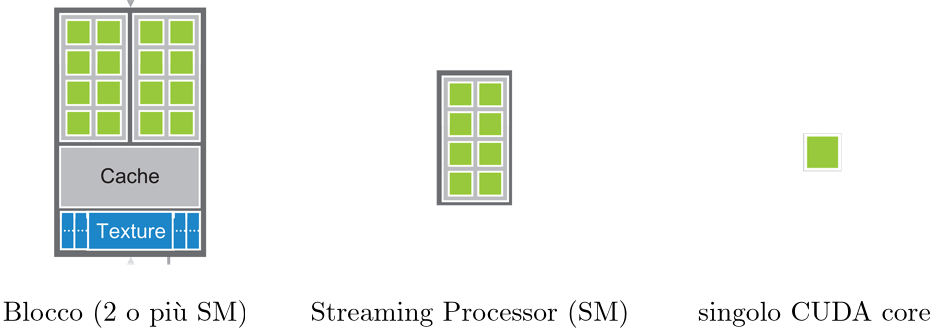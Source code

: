 <?xml version="1.0"?>
<!DOCTYPE ipe SYSTEM "ipe.dtd">
<ipe version="70218" creator="Ipe 7.2.28">
<info created="D:20241204180453" modified="D:20241204180453"/>
<bitmap id="1" width="412" height="665" BitsPerComponent="8" ColorSpace="DeviceRGB" Filter="FlateDecode" length="17692" encoding="base64">
eNrt3Qd8FHX+//H5/86GtBRISCjWOz0b59m7np7d81AEBZEivVeRJl2UIlVApfcuLaRns9ns
pofQpUmXIkWk1/t/ZocMs5vdTUIS2N28vo/3g0d028x3Z577/c58vzP/+x+FUpzl4sWLixYv
nzV7/rz5iwueH3+alrNmHbVHoVC8sGzevPXHSdMKDtqcuQvnzF1w9uxZqo5CoXhhuXDh4oJF
SwveVPvhx6lr166n3igUiteWTZs2F7CpNnvOwrnzFp07d45Ko1AoXlvOn78wf8GS2XMWFORI
2vr1G6kxCoXi5WXDxl/Eq/waaQvmzlt87tx5qotCoXh9U+28ppbnRprQR11RKBSfKNKp9NBU
E+6kfyq9VCqKQqH4RDl37tycuYvmzF3orpG2adNmaolCofhQWbN2vcum2qzZ8xcsXHrhAo00
CoXiS+Xs2bPSx8zbVPtx0rTNm7dSPxQKxedKTs5ap6aaNNIWLV5+8eJFKodCofhcOXPmzKzZ
8+bMXaSb9tOk6Vu2bqNmKBSKj5bs7DX6tAJppC1esoJGGoVC8d1y+vTpmbPmzZ23SDuStm3b
r9QJhULx6ZKZtVq6nCLb0mUrL126RIVQKBSfLqdOnZo+Y66w9uuvO6kNCoXiByU9I2vpsgga
aRQKxT/KiRMnd+3aQz1QvKq0bdeRkGtL/U8b1fqgDvVAriGYRgjBNEwjhGAaIYRgGiGEYBoh
BNMwjRCCaZhGCME0QgjBNEIIwTRCCKZhGiEE0wprWsNGTT+qU4+U8jRt1tLzdvJRXWqptKde
/Ybeb5qANmDgwIzMLFLK07FTNw+sCWipqenUUinPtGkzCsjaDTTtk/oNV66M4AImlIk/TKr/
aSN320nLVm0vX75MLZXysnXbtg8+rItpFEyjYBqmUTCNgmmYRsE0CqblNe08pRSUIppGBZbC
jcRHTTv+55+romKjY+KJH2dVZOzZs2ev2TT5mzr0+0RGxTndkMJ3TYuMio2LTyR+HNlii2ha
TKyJavTvrIqMwTSCaQTTMI1gGsE0TCOYRjAN0wimEUwjmIZpmIZpBNMIpvmEafaBK7G+neg4
z9+mz6+gPTfQtNg4kx9UoKyFh3WMio73g3WMiU0o5abJvpBksWVl5/h0UlMzPLAmq5+Rme3r
6yiRbfKGmCYURMck+EEFilruWJOHLMk2P1jH+IQkd6yVEtNkNXfu2u3r09aOH8/H7XPnzvvB
7LwEU5K7XbJETYuKjktLz/KDCrTaUqWi3O0Iu/fs9YN13LBxk7vfPkzDNEzDNEzDNEzDNEzD
NEzDNEzDNEwrOdNOnD3g5Tlz/o+imOb9K6jFm03zxQosrGm+uI6Ylte0iF+6jrKFj7Hd7cW5
a1LGq9ds2pkLx0daFe9eQTUjkpVDJ3/xTtM2/x71ndfXoVTgzqPJ12zaik0dR9uqevk6jrRW
TNk1HtPyNW207b6Jac97bSakPltE08am3O/NK6hFdihvNm2kNdjLK3CkNaDIpnn7djLKWhXT
MA3TMA3TMA3TMA3TMA3TMA3TMA3TMA3TMA3TMA3TMA3TMA3TMA3TMA3TMA3TMA3TMA3TMA3T
MA3TMA3TMA3TMA3TMA3TMA3TMA3TMA3TMA3TMA3TMA3TMA3TMA3TMA3TMA3TMA3TMA3TMA3T
MA3TMA3TMA3TMA3TMA3TMA3TMA3TMA3TMA3TMA3TMA3TMA3TMA3TMA3TMA3TMA3TMA3TMA3T
MA3TMA3TMA3TMA3TMA3TMA3TMA3TMA3TMA3TMA3TMA3TMA3TMA3TMA3TMA3TMA3TMA3TMA3T
MA3TMA3TMA3TMA3TMA3TMA3TMA3TMA3TMA3TMA3TMA3TMA3TMA3TMA3TMA3TMA3TMA3TMA3T
MA3TMA3TMA3TMA3TMA3TMA3TMA3TMA3TMA3TMA3TMA3TMA3TMA3TMA3TMA3TMA3TMA3TMA3T
MA3TMA3TMA3TMA3TMA3TMA3TMA3TMA3TMA3TMA3TMA3TMA3TMA3TMA3TMA3TMA3TMK3opo20
3vl96pNem3EpjxfZtPu8eQW1jLJW8WbTvksu6+UV+F3yLUU0baT1bq9fx0qYlq9pCdsHTct6
18sza/WH12yaFO9fQS0nzh7wTtN2H0v1iQo8cGL9NZsWu7WfT6xjzm9zMM2zab5YCmuajxbv
Mc1HS6FM89GCaZiGaZiGaZiGaZiGaZiGaZiGaZiGaSVtWkRkzJbN244eO+bTOXDgkLvv0f5V
xh49eszX11ESHRN3o0yzJKf6QQWaTJbo2AR3O8LWrdv9YB1X56wt5aZp36Y8wafjATSdNV9f
R4k70EraNI01P6hAd6D5zY7geV8oPaYRP0hJm0b8IJhGMI1gGqYRTCOYhmkE0wimYRrBNIJp
BNMwDdMwjWAawTRMI5hGMO36m7YqKla2Z5+OuwkvemJiE3x9He1JuFGmRUTG+EEF+v2OIGHM
rXyPf/xx/LKPlwsXLnpgTSiw77U+X0yJFneslahpAtq6dRv9oALTM7Ld7QuyIxw//qcfrOOe
PXtL+dyoSPWrPO7r83YvXrzooQ0je6tx//XdkmhOviGmyb6wfsMmP6jAzKzV7vaFyKi4P0+c
8IN13LvvN0zDNEzDNEzDNEzDNEzDNF8x7fLlS16fy0UxzRdWUI03m+aLFVhY03xxHTEtr2np
eyaNS6n5fepjXpx/Ts16+5pNk7/t9416zMszNuX+8xfPeKdpx8/sG5fygNdX4N9PnTtyzaal
7Br/vbfvCI+NS3lo51EbpuVr2ihruDff03B86lNFNE02Bu+/v+e4lAe92bQxtju9vALHpNxT
RNNGWat6/T1My2MapmEapmEapmEapmEapmEapmEapmEapmEapmEapmEapmEapmEapmEapmEa
pmEapmEapmEapmEapmEapmEapmEapmEapmEapmEapmEapmEapmEapmEapmEapmEapmEapmEa
pmEapmEapmEapmEapmEapmEapmEapmEapmEapmEapmEapmEapmEapmEapmEapmEapmEapmEa
pmEapmEapmEapmEapmEapmEapmEapmEapmEapmEapmEapmEapmEapmEapmEapmEapmEapmEa
pmGan5n2aYPG48dPNL5k1+497tZRW82du3Ybnx/xS9fRtvu8+XuckPrspIxXHXax457clv39
3Lnz+pPPXDg+NuV+7zdttK3qoZO/GFczwZQUG2dy8z3GHjx0yPjkQYO/afJ5c3fbyWcNPz99
+iqY4qHUkrsKjIqOS0vPMr755t+jRlqDvX5/D9h5NNm42FZbqrvVlB1h9569xiev2NRxtM3b
txNRV+w1LvaGjZs8mLZ23QbjkyOjoj+p9xmmYRqmYRqmYRqmYRqmYRqmYRqmYRqmYRqmYRqm
YRqmYRqmYRqmYRqmYRqmYRqmYRqmYRqmYRqmYRqmYRqmYRqmYRqmYRqmYRqmYRqmYRqmYRqm
YRqmYRqmYRqmYRqmYRqmYRqmYRqmYRqmYRqmYRqmYRqmYRqmYRqmYRqmYRqmYRqmYRqmYRqm
YRqmYRqmYRqmYRqmYRqmYRqmYRqmYRqmYRqmYRqm5TVtRLIyyhrixalURNNGWct69wqqGWpR
vNm0b5O8fCMJkSUsomnfefuOEDLcomBavqZJ+e3PNV4ep529UKb5xApqcfpevMc0X6lDp2Uu
lGk+uo6Y5tI0nyuFNc1Hi1eZ5oulsKb5YsE0TMM0TMM0TMM0TMM0TMM0TMM0TMO0kjZN9pGY
2ARzktWnIysia+FuHeUhU6LF19dR4oGdEjVNNhJhzS8qMDY2zp93BElUdLz7H75SYZr+bfp6
PKygxpp/r2OJmuY3G4k70PxrHU0eOmWlxDTiBylp04hfbCSYRjCNYBqmEUwjmIZpBNMIpmEa
wTSCaQTTMA3TMI1gGsE03zBNHvWD5Ptt+kE8Dj0qWdPkUT+owPzG+PnDRuJhQk3pmRu1bv3G
ffv2+3R27NjleR337v3N19dRIpvrDZkbJQ+Zk6x+UIFxCWZ3rMlGsn7DJj9Yx/SMLHesMd+T
+Z7M92S+J/M9MQ3TMA3TMA3TMA3TMA3TMA3TMA3TMC1f07L2Tf95Qysvz4pNHYtimvevoBav
Ne342X0+UYFnL/x5zaZl7JnsE+u446gF0/K9b9QwizLG9qDXZrT1/iLeN2qM7V5vXkEtI60V
vfm+UcO9eyORDE8u6n2jhnn9Og7jvlHc35P7e3J/T+7viWmYhmmYhmmYhmmYhmmYhmmYhmmY
hmmYhmmYhmmYhmmYhmmYhmmYhmmYhmmYhmmYhmmYhmmYhmmYhmmYhmmYhmmYhmmYhmmYhmmY
hmmYhmmYhmmYhmmYhmmYhmmYhmmYhmmYhmmYhmmYhmmYhmmYhmmYhmmYhmmYhmmYhmmYhmmY
hmmYhmmYhmmYhmmYhmmYhmmYhmmYhmmYhmmYhmmYhmmYhmmYhmmYhmmYhmmYhmmYhmmYhmmY
hmmYhmmYhmmYhmmYhmmYhmmYhmmYhmmYhmmYhmmYhmmYhmmYhmmYhmmYhmmYhmmYhmmYhmmY
hmmYhmmYhmmYhmmYhmmYhmmYhmmYhmmYhmmYhmmYhmmYhmmYhmmYhmmYhmmYhmmYhmmYhmmY
hmmYhmmYhmmYhmmYhmmYhmmYhmmYhmmYhmmYhmmYhmmYhmmYhmmYhmmYhmmYhmmYhmmYhmmY
hmmYhmmYhmmYhmmYhmmYhmmYhmmYhmmYhmmYhmmY5mjaUIsyylrDazPSWq2Ipo223eHNK6hl
RLLizaZ9m6R4eQUOTVKKaNowi7ev4xCzgmn5mrb7j7TknaO8PKm7J16zaVK8fwW1OH373mOa
r9Sh0zIXyjTx0CfW8eS53zHNs2m+WAprmo8WrzLNF0uhTPPRgmmYhmmYhmmYhmmYhmmYhmmY
hmmYhmklbZpQkJ6RtemXzT6dtWvXR3h0W75oX19HSWRU3A0xLSY2IS7e7AcVGB2T4K4CZUfI
yMj2g3W0JNuiouNLs2natylP8OlEeFxB7dv0g7jbH0vaNI01/65A/9gRJO5AK1WmET9ISZtG
/GIjwTSCaQTTMI1gGsE0TCOYRjAN0wimEUwjmIZpmIZpBNMIpvmGaVHRcb4+JsfDJAJ9l/eD
oUc30LSYWJPfj0+Lio73g3X08D2WEtMENGty6uqctT6djIxsD6zJ/p6VnePr6yiJWBVzQ0wT
0KRy/aACZWt3x5qAZrWl+sE6mhKTPcz/Yr4n8z2Z78l8T+Z7YhqmYRqmYRqmYRqmYRqmYRqm
YRqmYZpn046e3pnz21wvz/oDPxfFNO9fQS3ebJovVmChTDt8aqsvriOmubxv1DCLMtIa4sUJ
LvJ9o8K9ewXVDPfu+0YNMXv5RhLyTXHcN8rL15H7RnF/z/9xf0/u78n9PTEN0zAN0zAN0zAN
0zAN0zAN0zAN0zAN0zAN0zAN0zAN0zAN0zAN0zAN0zAN0zAN0zAN0zAN0zAN0zAN0zAN0zAN
0zAN0zAN0zAN0zAN0zAN0zAN0zAN0zAN0zAN0zAN0zAN0zAN0zAN0zAN0zAN0zAN0zAN0zAN
0zAN0zAN0zAN0zAN0zAN0zAN0zAN0zAN0zAN0zAN0zAN0zAN0zAN0zAN0zAN0zAN0zAN0zAN
0zAN0zAN0zAN0zAN0zAN0zAN0zAN0zAN0zAN0zAN0zAN0zAN0zAN0zAN0zAN0zAN0zAN0zAN
0zAN0zAN0zAN0zAN0zAN0zAN0zAN0zAN0zAN0zAN0zAN0zAN0zAN0zAN0zAN0zAN0zAN0zAN
0zAN0zAN0zAN0zAN0zAN0zAN0zAN0zAN0zAN0zAN0zAN0zAN0zAN0zAN0zAN0zAN0zAN0zAN
0zAN0zAN0zAN0zAN0zAN0zAN0zAN0zAN0zAN0zAN0zAN0zAN0zAN0xxNG2pRRllreG1GWqsW
0bTRtju8eQW1jEhWvNm0b5MUL69A2YyLaNowi7ev4xCzgmn5mrbrWIplx3deHqfvsVCmSfH+
FdTi9O17j2m+UodOy1wo03YcTfKJdTxx9gCmeTbNF0thTfPR4lWm+WIplGk+WjAN0zAN0zAN
0zAN0zAN0zAN0zAN0zCtpE2LiIzZ/MuWI0eO+nT279/v2e3Dhw/7+jpKomPibpBp8ZZkmx9U
oPwoxMQmuNsRtmzZ5gfrmJWdIxtDaTZN+zalEnw8nlZQ+zZ9fx1j3YFW0qZprPlBBboDzY92
hFh3oJUq04gfpKRNI36xkWAawTSCaZhGMI1gGqYRTCOYhmkE0wimEUzDNEzDNIJpBNO8x7TY
qOh44seRzbWIpkWsiqEa/TuRUbH+YZqUM5RSUJy+9EKZxkZSOjcS3zWNUgpLYU2jlMKCaRRM
o2AaplEwjYJpmEbBNAqmSVq0bNOqdfux48aTUp7Pm7Zs1bqde9OajPhuFLVUytP9y95Nm7X0
ctM01hp81oSU8ngATWeNWirlKSBoN9w0Qggp3mAaIQTTMI0QgmmEEIJphBCCaYQQTLv+pjVu
0qxe/YaEEOI5LVq28X7TBLSBg4ZMmTqdEEI8p2WrdgVk7QaaVvfjT81JFiZ9UCiUfMu3Q0dI
KwjTKBQKpmEahULBNEyjUCiY5mTasWN/bP91ByGE+IdpWdk5K1ZGroqMIYSU5ixbvuq3/Qf8
w7TIqFhuBEYI98LDNEIIpmEaIQTTMI0QgmmYRgjBNEIIpmEaIQTTMI0QgmmYRgjBNEwjhGAa
IQTTMI0QgmmYRgjBNEwjhGAaphFCMI0QgmmYRgjBNEwjhGAaphFCMA3TCCGYRgjBNEwjhGAa
phFCMA3TCCGYRgjBNEwjhGAaphFCMA3TCCGYhmmEEEwjhGAaphFCMA3TCCGYhmmEEEzDNEII
phFCMA3TCCGYhmmEEEzDNEIIpmEaIQTTCCGYhmmEEEzDNEIIpmEaIQTT+EIJwTRMI4RgGqYR
QjAN0wghmIZphBBMI0VPvCnJaktLTctMSc2wpWakqMmU/0xMslI5BNMwzVeSaE4WuyzJKfHx
ibNmzf16yDfdunTr1LFz185de/XsPWzYiJUrI5OSU6wp6cm2NH9a8WRrqjnJqkX+ZkvANEzz
9ZgtNltKesSq6N49e7/w7PMVFaWColQqVz6kYmBoQGCIpGJA8O1lb1OUxx99tEnjxnPnLpDn
W/xi9xfEXn7hpQfvu//hvz8g/8rfsIZpmObTSc/IlgZY3dp1yilKSIWAaqFV7q5xxz133Oky
1auEVwkMVhTlnTfeWrx4aWZWjq+vvrRLn3/mmSrBlWqEhcu/8rf8H7YKTMM0nzxulmBOS8/q
06tvaGBglaBgJ8pqhFcV36qGhEqqh4U74RYWXKm8ogzoP3D1mvW+btoLzzxbrUqYrJT8K39j
GqZhmi8mwZQkoNV6v5Y0z+6oWk3HKrxySOXyFW5XlAf+dt8rL7z05mv/fu2VV2s+8FAZe2+0
un3f13JnterSYOvcqUvOmg2YRjAN027smc2UlIx33nxbQDP0K8NulU7lm28NHvT14iVLkyw2
2bstyanyr9lii4qK/XrwN4/VfLSioohm+quEtZ49emVmr8E0gmmYdqOSlp6ttdB0moLLlX/i
0ccmTvxJHbmRlpl3vzaZk1PTMq22tBEjRt5kaNrdVb2GsDZr1lxrSjqmEUzDtOufjMzVQ78d
dpsBNMHtzX+/IfuyqJXvy9eu2zR2zPfimH78TSj45yM1ffR0IaZhGqb59rCNJGtEZEy14Ep6
Q6tKUKU3//16Skq6KdFSwDdZs27jsKEjyhpUlA7piOEjUwpAIqYRTMO0YowtJb3RZ41CAgI1
i0S2qpUrR0bGJFlshXofadG9+drr4ZVDrjTVQqs899QzhRqLK58o3VWbPfJHsUxSSDAlyTJo
7yntxvgEc9FNkzfRl7OwteRhUJz6hqkZydY0tklMw7Si7PJx8aaqhkZa8O1lB/QflJ6RfQ02
TpkyXevASie0epUw6Y3Onj3PM2sW+76snnRIsi5dtnLatJmTJk2VyB8rV0bK/5SHUlIzEs3J
hZsBkWRNSc3UOr+yDFOnTpf3nD9/kaxvkkV9Qw8WuTNNKBO3ZXXkTaZPnyVvOHnytKVLV2hz
DeQ9C1tjJnWaRoa8ufwxf94iebdJP02ZM3e+rKy21mamnmEaphUyspN+Pejr4LLl9BFo991z
zzW3PUSnf734svRAJU8/8VSTho1nz53nruFhsU+qWrhwSds27V56/vk7qoSVUxTpsQYo/09S
0f4md1Wr/sqLL3/ZvceqyOi09KwCnsCVZ0ZERPfp1ffdt94JrRBQPvdt5Y+gm2595oknunX9
YvmKValpWS6bbS5Ns9pnSXw7ZGjtWh+GB4VUuLKcVxay1nvvjx8/UW22FayXKp8rvfLo6Lgv
unWXFQwPCi6nvqHkL7KQVYKCX37hha6du66MiJKnxau/O2yrmMZ3WrBjR9bUV1/6V9WQUM20
0IDANq3b2lIyrtm0H3+cPHr02MjoONUBW7o70DKz1/y8dLn0VaUtJx8qHVXjiDg9akc4NDSk
QoDQIbJl5Tc+RG0yJaeIBqHlAyuXryAdYeMgE+2crDQgQyqKH0o7dU1dKJTXNJF/3ryFTz/+
uNgYVqmy06LKf8r/FJSefvzJ5csj0jNX59u3lc+VTw8pW15WTVbQaSHlP6VCZCHlPVs0bW6x
d8nZVjGNFKS1IN2oQOV22dO1vamCNgajCBPSZW+VpoXnkwurc9aPGzNemAoLrnR1kkJYuPxn
aGBQaECQNFSqVg410qGND2ncsJEHMdTmZYL5xWefD/jLLcaBJfJW6tsGBhk5kt5xwF9uff6Z
Z6OiYp2mqTqZ9sqLL44aOUY+XZzRW7PaZIo7wqsaLQqvXLlK+cDZsz0NYrGqs2ijXnxGXUid
Mlkq4bdKnoWUhQ+6vexjD/9j8eKlqT54tgXTMO16T9a2pc2ZM69C7slK2cVCylcQ5QpyIP2a
k5KaMWPGnJsURZ+AILuzdLgevO/+z+o3aNGsRZtWbZo2afrW629In65S2XJG2QSWcePGp6S6
2LtFUVnymg88WLlCRR0EaepUuu12eSv1bVu2/qTuJ9LDrVy+oj7mJPj2cs888bQ07Yz9O6Np
8umPPPCgaCN/yKtEXaH4gXv/+sZrr7/+2mt/vevu8oYV0dbl0YcedjeIJdGcHB+f+PD9f5cF
0zWTBa4eEvrOW2+1aN6yVYtWdWvXuTMsLPCW22rkghkaFHzfnfdEx8QX1/kITMM0Pz6Y9u03
wyrlHkyTdog0ckp03IIGZo3QKtVCw/SBcG+//uakSVPsfdU07XyivdOaajIlDRrwdYiBNRFD
MHEpRnpGdr2P61UqV0FvSt2qKF06do6NM8nzc982TVTp3bO32Kg3TUWPDu06GMecGE3T2BHN
5N//U5T6n9SXTqg+n0L+mDZtxmOP1KxUvoJhEMv/DR/+nctmlXguEurqSoWHBQR26tg5Tl3I
KydntYUcNXL0vaJZYNAV1gKDXnruhQKetyWYVppHcbRt0zY0dxSH9PgafdbIWpJXQrOfkhgS
XKZs7rT3ym+/+aa0u1wOY5O2U/bqtTNmzNZH88q/FRUlOjYhwfGwubx87Fh10K/e4BQqp0+f
mZGV4/RMMSE7Z92E8T/clPue8uQARYmKidf7y06maazJG/700+S09Cyn07ja9eVee+VV/Zhk
eKXK/33vP3nhTU3P+mbIUH2mxh1Vq0oLef78xdKbTnDsqstCCtGxsabXX/23rmWAcnO/vv1T
6IFiGnEf4UvaNvpBrZCKgd26fnENYxIKNQrrlRdeqhoaeqWrW65CTEy853FoqWlZn35SX19I
cWDOnPlOsMiK/NugSsBfbhY9Vue4vTxImr1RJ4Zrz69UtvzgQUP0llVe0wTAH3+YlLN2g7ve
9NSpM/RZGNIVfeqxJ5z6icKUtL4e/Nt9NezXMxFO5fnffz9e0PZweFCY/ecjj1Svor6kelj4
Px58iCu5YRrxfDytTu2PwipVzjUtoMeXPUvONNmpV0ZESmsq6Lbb5bOkKyew2PI7oyctk0ED
v66c21wJvPW2sWO+d+gqWlMXLfr5ttx2l5Dy+D/+6bm1qU6diIgKUMqovT/7Kcv/vP2uzoWT
aeGVQt59+x2XB/GMLd5XXnpZO4kgVovATgPqZIFHDB8pba0rTeLA4M8bf57vGVJpFkqvvHyu
ltJGHT16LE01TCMeWk0fvl/LaNpXvb/yvPMW8TSrJTl17twFo0aN6d2zz+eNmkyaNNmWH6Fi
7PjxEwNvuu1Km6pceWmDGY9WyRM6dewsjUztCaLfwAGD8t3xrSnp77759nNPPf3xR3Xl5aNH
XrXCybSgW8s4Keqyxdu4YWO94SdILl8eYRwxK0+o+1FdvarLFPj8sizMQ/fdp12tTl5e98OP
/Owy6ZiGacVr2ke1PjSa1qdXn5IzTWNNdskU+71arPapQPkMs0/LTM9YPX36rIq5bRUxbciQ
b42myVp8kCuzNNWkVROT54Cbu9UXMdSZU/YLj7g7R1BWUVasWOV5SL+sjnTbdVdlGRYt/tl4
tkWabdVDroxOkZbks08+XcBepLgn+GtaygufefxJzn5iGvGwvzRq0FBvXYQEBHbp1MVWksfT
PDdItIsayQLIgiUlp0RGxo4ZPa5Ny9YvPPucLkxe02Qff6zmP7SWTI2w8Afvu7+IU4qcxnLc
Va16vm8oS96jew8H0xZdNU3+WLx4qT7BXyq8WZOmqWlZ9pOn+UTeuXevPtrYD3W42s3lSnqw
DaZhmu9G9pcvunXX90Rp6khH7Hp2bbQ2knaTJmnYTJjw46CBgzt26NSgfgNpkAgC0u8LDQgy
Hq53Mk0dVxZnClRu0g6mhVcOefv1N4t4qxejadI0kv5pvk2jvKYtXLhEXwyn7nON8Ko1H3j4
peeef/G55/KNPO2xfzxaI/dK6S5PkRBMI/rIiqFDh1e6vZx+wu65p59JslyP6+poHc+5cxd2
aNfh7TffutM+WCLwL7dULl8hNCAwLLiSLIw+MtY47NbJNMFw+fKIcoYmUJOGjYs4HOUarjWU
j2lpmf36DtCHpeXe2SGsgKlhuPVDUJmyI78bxWkCTCPuYJk2baZxHkGVoEpFv8KPkKIeLrO5
PaGZmb1m+vSZ/3n33VsURTq80rjKO9lTnekZEipKiFf33XOv/gQn06SLumTJMt200MCgFs1a
FHF2ZPGblprRs0cvfe6A1ouU2r6GBN12u49elQ7TMO36zPc0JVqM88cFByGiKFMJUlIza39Q
+8svvpw5c3aiOTlvL2nNuo09vuyp2CeD6y0xdVZmSKg0z4SFwFtvU2/yUiXs9Vdfk67xggWL
p0yZHqDc5No0i23p0hXlDaY1b9rcy02TlQ0LDqkSEHgNkXobPuw7TMM04v7cX9oH//mvfupT
+kdFGayebE0VgmS/k727vHqHgqrvvPGWEYSMzJw+vfoar/Itz1Fvf3xrudde/tdn9Rt82b3H
uDHjf162wn7lNPWiZFmr1/7442R3ppnMyZGRMXo7TVakTu06yd7Y9+yv9z2Dbi3z/bgJsoJi
/jUE0DCNeB7ROqD/QH1EazX7IfFrPh4ljbQ2rdrok61EmJeeuzqBVMRbuGhJOcNNpsIqV74r
vHr7tu1XrFglumqdVlkk4zF5+T8TJvwY+JdbXJ8jSDDHm5Iq5iJZNTT01ZdeKWA7U7v+rX1g
SaZxKmUJtNMyv/9+QuDNt+k/HP37DYAmTMO0kojosWzFqnKGhlMZRZkxY/Y1dN+kGxsdEx8e
FKz3ZGXn/aJLd31igi01o327DnoXrHpY2EN/u1+9B19qptn9iUXha8jX3whl7sZyqAQ9+7w2
hr9GWPjDf/97QUZwCWjz5y9q2bxl36/6CTjyt3r1RTtrxW5a3rEcjRs2thW4hqXetPtzFfz2
EATTSvmIjvqGyY/SuPrw/Vpphb92d3rm6m5duuk9LPVKiQGBUdFx+iyhJEvKs08+pV+Zp6Ly
f5MmTUlNy8rvjEN6k9xBpy5NExyEJv0SFkLH3LkL8+1+agqp3eQKAdKCUuxz3rXzGsVumtOY
W/X0R3CluHhTQQYGC2g//jjpu+9GzZo5VypTeqwJXPYW00h+h4+WLFl2u6GpJiwM6D+oUPdS
T0vPWrToZ+PpBumBNm/a3Dh7VN2vq4RpT1DPsQYEFmRwrCzePx+pWT13PENe06R9NWb0uMCb
br16qd5WbfKdtSoSvvPm29odYdTZ9GXLq93YkmmnaeeCP65TNyy4sr4W0uUvyGUe5YXS8pTO
dQVFke8oSFGkMQxrmEbyParWoF790IAg40Vlx479PjNrTUGGrEujbtWqmL/eeZd+0yh5B2n6
LFu+0tgNFNNq5KKnXp66cki+pmVmr/lmyNDAm281jk/7evA3Rg0SEi2xsQl6n9d+S4V7ExKT
POz46pG9hUuC/lJWu4paWHClT+p+oh9FLAnTpIZHjRxTwXDtjmeeeFI6+J51yl69tl/fAUFl
btdeVTUk9NWX/8WlOTCNFOSo2vLlEWEVA/SLUWustWndVvYg6R662/XkhQLavHkLaj74UJWg
SsZbHvfp1dfpuhMi2EN/u09vcVVUr0g2JdX9nVPUexb8vLx6ZWHw6iWyQyoG9OzRy6kZJv/Z
ukUr/Uhd5QoBjRs1znJzGR9RWlqVr770L13gMooy6aers+lLwjT5UKmrRx9+WLtwkHab+9q1
PkjPWO2ubjOycqZOnWG8fOUt9h8aTi5gGilIZA+aMOEH4ygL+UNaCE/+84nBAwerd8m037RO
dihpI8m/0sZItqUtW7aybeu2FdRr9V+dvhR42+3vv/d+3rvpyUuaNmmqH/hSL6v7/PNJlhQR
xtgaTLCfNZBPmTx52l3Vquvy5HYtg6Rr6XSAXbt2UKVbyug9X1mR9var16Yabo4gf2g3sxOr
9Unx8v4vPvu88Q1LwjTtZMe4ceMVw22dpSkrrEkN2Ox3xDM2I+UNpW7vCg+vHnalYqsEV/rv
u//hrgSYRgqe1WvW9+vbX1HHlV0d1S+9pOCy5e4Mr/reW++0a9t+0MDB0vWTp4lOr738SoB9
IoDekLCDVubZJ58ymZJMee7IqY3lMLIZVKbsC88+L3u6dkdLi/1CGbFxCfJ/PvrgQ3mmdCTl
ydIA03dt6Sc2qN8g72iTjMycESO+M4oRoNz06iuvSNc1OiZe0JPIH6NHjX3qsceDbrtdn6NU
XhtmbPCnhEyLs19gvFGDhsa71QvR991zT9s27RYvXqotpGT+/EX1P6knvxT6WlerUkW7fhEX
5cA0UqjkrN3w3YhRwf93sz4K13hjo9AA9QZzlcqpd3CrEhhcNSRU10nzQfa79995T70BsZtd
T/b9jz6ofathp5bWWoBy89/uvOtfL7/y1utvvvTcC8E33xZ4823aAlQNqSJM9e834IlHH9N2
cPnQf7/6mstjStJXlSac0Ux5cqWy5YJvKXPfXXfff/c9wbfcFnRbGf3Ea42wcHmyrG+m4y32
Ss409a7H6Vnvvf2ucfCM1JtUrEAnPxz33/vX8KDg8vY7aum/FLIW0qocM2ZcZlYOmyimkcJG
O4r18gsv3WqfvmRsg7mLevOj8hXurl6j71f9PBx8i8u90n69up/cIq1Bw43k7lDndFepWjlE
/tU+sXpYuDS0nn/6mRkzZmdlr/0w9zpv6j3sFCUyMsblndntB9XVpqaYYOxEy/trTb6rd8iq
UDG0YsDEiT+tyXNF7pIzTetZS/9R+sVOs8O0apSFNN7rU/5TGsk1//7gokU/Z7m/yjfBNJLv
8AmbOr19Rt3adaSFEPj/bpa9VXZA2cGlsSTNG/lX/q4SVKlyhYqy/4YHBnft3C3BZE4twK3S
hbXMrDVdO3e9q1r1ivZ7jlcLlbcNV1MlLLxSZWm03K4ojz788MABg7VLR6akXjkSFfiXWyTy
hwDi7tqVYvKcOfM//O8H8jRZPO0SH9piC5ihgUHBt5erdGsZadHFxMS7HIYnqy/9U+06IfKv
/F0Q07p3625cwoULlri75JHUQEbm6mnTZtZ67/3y9oVU72caGio1UMNeCdpyykP333Ov9PHj
TUk36qJ2mIZp/hT1vmwp6VFRsRMm/CiGfFznY2k1PfnoYzUffOifD9WUvxt+2qBf3wEzZ84x
JVpkpy7UoCl5vjnJ+sPEnxo3bCwNoccffbTmAw898/iTtd7/b9s27WbOnK1O9jQcD1+ds37C
hB9kSbRMnjzFw3U/rPbLsknbRhbv03qfPvfU07LAstivvPhSs8+bfTvk25UrI9VzB65aermX
K5muf5b8ne+siqTklOXLI8aPv7KE8keSxea5QrTqXbYsol/ffk0aNfnXi688VvMfspBPP/7E
yy++1KpFq6lTZyTZ78DO9AFMw7RijHoB7dQM+7WD0qS5InuZdhxbux1nin3OzjVfdtXm+Lby
r3Z21aVX2mLkLkz+E4ukmaQtXpIl5eoyp6SLZvmOi7M3DnM/q2CTmJK06/TmpoDCyyprC6kd
hNQqQWsn24p2dRGCaYQQTMM0QgimYRohBNMwjRCCaYQQTMM0QgimYRohBNMwjRCCaZhGCME0
QgimYRohBNMwjRCCaZhGCME0TCOEYBohBNMwjRCCaZhGCME0TCOEYBqmEUIwjRCCaZhGCME0
TCOEYBqmEUIwjRCCaZhGCME0TCOEYBqmEUIwDdMIIZhGCME0TCOEYBqmEUIwDdMIIZiGaYQQ
TCOEYBqmEUIwDdMIIZiGaYQQTMM0QgimEUIwDdMIIZiGaYQQTMM0QgimYRohBNMIIZiGaYQQ
TMM0QgimYRohBNMIIZiGaYQQTMM0QgimYRohBNMwjRCCaYQQTMM0QgimYRohBNOKy7SlyyNk
dQghpTkrVkb5h2m7du/JyVlHCCEXLlzwA9MoFArFZcE0CoWCaZhGoVAwDdMoFAqmSerVbxgd
E3vgwEFCCPGcHj17N/m8uZebprFW68O6hBDiOQUE7YabRgghxRtMI4RgGqYRQjDNv9O8RevG
TZoR4oWRjRPTrqdpH9b+uHGT5iWdZs1btWzVVo+doGJ780aNm3X/sueQb4YR4oXp0rV7IxW3
4tnam3ze3LgrSa7D/mv/3BY+YZqA9sfx4+dKvly8ePGyoVy6dKl431/ekEFEFO8sxbu1nz9/
/rJjOXddSt++/QvC2g03rWGjpmfOnGGro1AonsvQYSOkQ4RpFAoF0zCNQqFgGqZRKBRMy2va
0dPnp2bsL/acu+BwDP+P0xeK9/1z9p3IWwnHz1yoOSqTkOuTlZsOu9wZM/b8WYybevKOP4xv
fvny5ZLYYeflHPIb0+auPqjUjlI6JhZnupgPnThn/JTU3ceVz+OK7f3rRo1O3pu3Ev44c0Hp
Yy3f30ZISUdpY1qy7neXO+Pg+F1K/eji2dQ/i/li1Xbjm1+8dFnpZyvmHba96YHh6X5lWofE
6l+nFmOUnskuTOtiLrb375TowbTiXRdCXG+E7T2a1qV49imlm9mFaQNsxbsuwQNTMA3TCKZh
GqZhGsE0TMM0TCOYhmmYRgimYRqmEYJpmIZpBNMwDdMwjWAapmEaphFMwzRMIwTTMA3TCME0
TMM0gmmYdj1Nq/Vh3V9/3WF8YecV25Qvkor7606M2XLU+Cl1Z29UeliK8yM6qdvMFxEOX7dt
53Gls5ndjVwP07qZv1z1q3Hz6xe788pDXRKLr3lgeX/6euOnzF9zqNgbIVUGpdz7bZoTKb37
9G3WvDWmXTfTrvyEYRrxJtOKsTOCaZiGaQTTMA3TCME0TMM0QjAN0zCNYBqmYRqmEUzDNEwj
BNMwDdMIwTRMwzSCaZiGaZhGMA3TMK3kTFP6WmVrLInI1sLuj2mYhmnX0zQVtG/TBsTtLIko
PZJ8l7WQgSnF/q1hGqZhWomb1sNSf+6mEvpe/jEqs2x/m2/us0nKV9ZPFm+BNUzDNEzzadOU
PslK8/jWP2/Z/+e5JRuPFPsehGmYhmmYdl1BG56Z9OsfJbcHYRqmYVpJm/buzA2nzl30nNPn
Lxo/69Lly/m+RKJ8m17Bt0zrlfz7yfMlugdhGqZhWomf9+xhUb6yes7jY7KMn7XhwEnly/xf
VcH3Op7WY6cvYBqmYZp/j09T+rkyrVuSH+6qmIZpmIZpmIZpmIZpmIZpmIZpmOZ3pqnnGbuZ
ZStV5x10TVK6mpX2JqVzolRXtcEFeG1vQ/okF+gTv7I6vOor9U5boQNTrvxnr2Rn01rG6082
jh8OHmAzvo+8Q74fXXVwqvElZVwdbFSHQOc+4ZZ+1qujf6V+OttnZ3RMlPrRH/K0ml/YK1Ze
1dWe9olaxYYPTsE0TMO0YjdNPTHRzvTyxJzuq36dvfpg6u7ja/efXPPbyYhNR74x7f5Yaqx7
ktIp0d00BBHsiQk5b05eq+eZCau122l5rrT7xmTrL3nlpzXPTMixy5as/8/jZ66aFr35qPEj
lJ5XpkWooPW3OTzUJx/WVNB6Jjm8ZIDNiTUVtK/Trj5hYKrYZefa2j92Z8qu4zn7TiRuPyb1
U21EhtI2wZ0DSuuEf47N7rpy+/SsA6m7jkutSqI2Hxlm3v3pvE3itsBYaaAN0zAN04rFNNmE
lKZx9edu0oeBuSy/HT87NHG3Op7fVdXJt9Z55Tbj8y9fvvzW1PXKlxYP4zTuHpt95sIl40s+
mbtJcPhwxoaCbGavT1orwqhv9WVSs0WbjQ99OHOD7IAe1rp8f1vNkZnGl6hr1znRcctxuGnm
SMsepVW8MjjtgOPtYqVcuHR5RrbzrWlVNpvHyZLEbjkqq+ZuLQ6dPD86ea/SI1l+NTAN0zCt
iKYFSgundYI0zAr4zW49fPqJH9YoHUwulqphrDTqjE/eceSMdLJcNu3CBNIOiRsPnjI+f2LK
PtFVdhzvNa2Defvh0y4XZtHaQ7KlOfxSNIn9IfW3Albs7mNn35y6zl1jD9MwDdMKOiu8jWn1
vhN5v8FLly8fO33h1LmLeR86f/HSm9PXO+3+koD+NuUr2/4/HdowslMrLeJdrEKzuJ/SHPZ3
WQyltanq4BRvNs1pQzKWjw0bVbisReO45B0u2r3SYPvjzIWTripW6vyzBb+4/L3ANEzDtHxT
Td7n05iozUecvru4rUc/mbMx+Js0pbc6TPf58asHxO389cgZ43OEO2VYhnY836kSas3cYOxn
yX762uR1TrUtT/tg1kbj046fuaAMlTdUgaogNg5Maf3zFi3G3V+qVP//EqWfLXiA7bqZZnbs
m4vee/84e8m+FvuOn5X6r2Zosi5ce8ipYoW4z+ZvChuarvRRK/apcdlfxez45ZBDS1V+RKqP
Xa30smCaH5umnjDqpJ6GC3F1yFc9iqs+mhjg6qRVWdk7OicqDWLyNU09AN41ST0n5fJg0ZeW
K5cgc3V0SD0ILA+1NfmWaVJv/WN3Gt9EYKktFLSIl0rQa/tK/Xc1T0rfb3yy7IxKx8Rqrhpg
Ts/c8vtpeYew3B6oSlZfm9MhqVZLthg9UZ8j34ikZ57zno1jrzzUPUkD7bqZppfE7cde/XGN
ulV0t9w5PEMw6SmAdDXrvMhmbHz+mfOXRDOlVYK85Ooya1fJ65A4OnnvJQPve/44K6sWVshL
QhXQNO3ctKfrXPVye4JbPT/SLiFf09Q26hdmdZtx9UHqMUb57jomuvt21Ec7JPqxafKl3DE6
a0TSHvlFUzqZKzuypmLyTZo8Oih+l2z8tzueT1e/vn62b027B8fvMm8/5sE0+aaaLNq8dv9J
684/3p6+welsnTxab96mtN1/SufogzkbnR/9IumRiWtSdx9ft//k7OwDvmKaeqJwQIqRi4uX
Lv9n5kZ3x3PUo0N1osan7DN+aNNFmwUTF8/smOjU/Bhn26e0vNIDVT6LdWoczll9UKQqyvi0
62maLLxSP1bfYeV91NEvuaCpq/+lRZptxs5mY6moVvEuF0MVoF70kIRdxo/osnK7sFDspimt
E175IecN6bC3N+U9zSpf/SNjsv4zbb1s4YED8jzaJTFweEat6evlV8+DaerqNI3runK7QP1c
nuOuKmhNY6WB/b1t39tT18me5fwpTeOaL94sm1njBb/4qGn//aDO3r0Ou0kXg2nyk/HYD2v0
ydrihtLOVM34U94/RT96ox6N6WTWh/oEqaOVrDuPXukxnbt4yfgpDef/ou+M8imvT1mn94Pk
mTW/z9bHVsl+8cbUdfrP6HnHR9V24JC0I6fO6/0sXzFNdl7ZhY3voP4uNI/Lp6/aNE5s11+S
vudP18L0Sv7buOyzhhOaAuaz0rCR36B2CT0if83b3nM/RMS7TJMVCR2eIe0ZtxXb1dwryuFn
eqx1r9IkNp+v47NY6fI71EmnYjZNmt+Tc9vPqbuOKx3NRtbk0Qkp+7S9IOe3E8oXV9uT2g/3
x/M3a1+ovrVrZfnGw1JLRjaXrv9dr6u6czcZuzbSUl2U2yWXz2pg2A21Bow0XdyR4iumfdqg
8cmTJ40vnCA/6B0T9S1q1S8OP+gfzdqgt6+kBvo61kC9OVdbX7JpOe07xiJb3dWeQsdEp4PV
3yXt0Rtj8ujUDIee1DDz1S1fvi/pU7j7FK82rYvZ2JQ6cfai9AfzvQRuXjreyD1K7/zMNgkD
4hw6thsPnpLu+T2OgzekU1Z1TLYYWMR5BNfNtNgtR5U2Jo89erP8+OrPl59I5dv0gPwuHSDb
bZ1ZG40fJP9ZqEO+ssWOTd5rfIfZq6+OLZEafm/aOuOj6jlcfSPvaanl2KM07gLqGeq+1qOO
lLnc8JSvrM+NX218NEdaGrmuSkvgxYk5zmeFjOr2TM47SMbnTGvwWZNTpxzOjE/J2H/VtI6J
TkdlpUWqsy+NYWlaGB9t5PFRdz1c2Yylf2p8tPuqX+VXz92jQuVVD3taPpix3udM0478G18+
L+eg8dfWXdTh/YNSjA0wY13l7UdYHE/8fWPaLR1856pun1D0uVHXzTT1uJ/7UWTynncNzzA2
1yN/OeLZQOOMBuOafp2wK++ZZU8V1SFxwRqHsxIrNx3Wx5bkPYGl4qw/2tXcO9qheaAudu72
IKA9PS7b3Ua+WZqU+q7UO/n1SWuNj247fNrY7XpnioOrm38/5XCgyfG79t2+52+/ObSRukVs
u8p+D8t/Zmw4n9ttTJEGc+erl9NXj10Pz9QrYavUXq9k/YCb7PXSM9WHEp137Hsaj6epP0PN
4vSWf4x81y3i9U+RNxRarTuv7Js/r/9daRRT1XAQVWkePz93W9K7ut5uWp7xseqPRct4+f/5
p41J+ib6C6cafoPyLqTydapxK3Uad6p2Wz6LKZb5ntfNNPXUgPs5X7IYny90WIyOy7cpTWML
VLHN4o2/4PK5BfmVMR5MGOZ4MEEdRaM3D/ok3zsm+8+zV2tSiLv6w/2V9YGxWcZ9xHhAT/W2
q1k2MJd7+iqDftXkma3jl2047LD6RrVaJZi2HdN7puphRsMPhLQMRzs2Nf3zHEEH05MT10xM
2TdCGsMdEis6TV35whw8KkseVRvS/VKcNjb16E1/2/e2faMsey2O7T2ncwQqXG1N0uJSxzu1
THDqgqmPtjO9PWXdf6evlx0/LM9ZIfmfb01eKztRdx8576n2U6x7nXbnDsu3FTDGgbL2Hxqz
+x5uYovFW1xuIbuOnTGeBPQV0/42LN3DlKu8vYNxtn0Fr9jMPX86dNULdTAh3+NpnRMfmbhG
thNpHUmrTH6anUh8Y9p66TXvOHKmjzzaOMZ5/EA3S+L2Y7uPnY3YdNjjOYJU5bPogfG7JqXv
lx1KaZPgPNC6VUK3iO2T0/d/NGej03kTlcTPY0SA6ZkH2i3d6s9jOXqrs+FkN3S5LaknN+2P
Kq4mEatNBXm0XnS+YznC7UM9PZ3m7mWRJ1R1c5pbXcjW8b4ylkN21RUbDxfLF3301HkPlaZ+
VpNYpz6R1mx+5qc1ec+Zerlp0s7JOyTPsQNompV9sFgqVj0QN8CW73UDCnfeU7bhbvY2YVez
6wm/XcxKd4vLR9VTcrIrdU3KdyyH2q7rkuhutIbKWjf7xH9XRwtV1mTx2psYc8uY28KZ1tms
96aLWEQnxeMBcLWV+5X1xFmHYfPxW4/l2+v0QtPyBzzPWa2iFM9tQsbcYhqmGU1L3XX8+pgm
TRenatGKOga1m9nvTEvMOy8D0zAN00r+eJrZeEby5LmLnVZsu7a0We7p+1InAX2X6XLS6KGT
55V+KeX737DjaWX72/4xqvhNW2k43HTp8uVrrliJ0t1ctVj7npiGaX5rWnuT8eSU7HrKQNuV
Iy2Fj6fxCa3is/eecLeRqAPyG8beKNPy1mExmNYhcXqWw1ySh0dmqgeXrqliCw4apmFaqW+n
JY607DG+/NnvV3s++n0tC9ky3ulTFqw55HQcr1vEds+Xobhm02rna1qe3bMYTOti7uc4hfat
yWs9v4Rrd2MaphWDad2T2jqeKx9S4BGelbWran+hTjRW4+bLEmRemrT24qXLxqtYKD3VGxCf
OX/JeBkK6ZwKXEU3ramjacbh2e4G6bVftrWYTethaTDPYV7J+JR97sbv5WnWpqhnHr+wz++W
iu1mxjRMw7QCvvyWfta/fpdpHO6+8+iZgmz/Kmj9rEdOnd/y+2nTtmMzsw+0j9qZ9/tSL8vW
LWmH4whkdZZHN/U0vdPFQLL2/ildVHeDFgpqWp6b13dYns+GJHQ4XbCx6Kap9TM41Tj567C8
pJc13zsOqKB1t/x2/Oy2w6cTtx+bvfrgl/G7C8UapmFaKb9+mnQ/jdMSpYgJ+e5ESusEpzm2
42wu2iFKk9h5OQ7DtNRrwH4ed2UifMuEDMPgUinqgGo3l60oqGl5ZhqqM8fd3w1BPdbXLcnp
8pVFN81+dQtT9GaHjU29zlt+tkgHvONyh5kd8ntRKCswDdNKu2lfJDld42vTwVNKlyRPo467
J9WcuMY42VNaeuotUZymb3Q1O3UDD544J+bol6+R51cdnWVszFy4dPn5n9a4vnJdr+RDJ6/O
nl66/nelncn1WM3+NuPsHnUuYTu3R+qURrFOU+yLzbQ806OkvSpNNQ/bmzrYe2Sm0xC+WtPX
ez4eiGmYhmnOFw5qb3K6HYB9Po46jNzpgoTV7FIpPa3Gy4JJmZa5X2mV4HzZwEGpTpejkX3c
qQWotE342vGKYb8eOSPLn3c4lvzPTYaFVK+vKwKo14pU/zXe5kk2G3HM+J7DzXuUT6KdbwXV
O1lpEtd55ba8Nz0pFtPs1yQxObWB1fsyCGudXVxSST2A1ilpm+M9DtRpxc3jOZ6GaZhW2O3z
9anrL1y67HSpBLWv9JX1ym09O9snuXQ2t1yyxekyj1rry2nCptI4Vp+kfLVl1STORbOqTYJx
LryUWdkHlc9j8x71SnS8nqd8lQ3mbao9c0PzxZuNd6+T/dep6SVqzc05eMfwdHXKj6xO+0Tl
S8tbk9car1RmnNZdbKb1Tq45IcfYENWOWKoTuvulqEvSKbdiO5mbLPxlzW8O08PVy5gPTi3T
34ZpmIZphX6fNglOF+jQm0MijLRzZDf/Ke23HY43I9B6i/Xm/+Lc+mqX4HTJGnVgbf8Ul1cP
kx3/wXGrna7VqZ6sdJxsmPdIvrGorOVe2EGbhHUwzwW4RLZ1+9W7lMZuOer0aPTmo/NzDhW7
adrxsQYLfrmUpykohMonjkhSK1bWy6lhqXXn2y7bWqirDGEapmGa0/F82RecGhWei0j17zx3
bVNvfT46yzhOQ0qzRZtdTojWRRU2jc//XTXQVtbYo/zK+rfRmU6NSXcKiW/PTVnndGDKXZHm
n/J+ZAmZZr9ybFzzJVtc3h/KXZGfkg9nb3R3ugTTMA3TClw/CXePWZ3peC7SXZGnKepQDbPz
UIQu5nWO13tUL4/WJC6fAQztE50uzKVeq9DxGJ3A0sex+edwOrW9o0IdTWXHZOVtWDq13NSL
UzWMVdqZSs407eSyMiLT5R3x8hb1GxyacQ0tNEzDND8wTb3bQs/kZRsO65mYebCAYzvdDJlI
li3znSnr5qw+KCDkPX7+y6FToyx71St1d3BxWSf10tOLN5t2HNeXR72kYStThXync/ayyF5v
XJGsQ2fu/yHHiQ5p0b0zdd3idb//euSM1qGTxtiOo2e+T/st74AN9SxAF3OrJVuk/p3ajVsP
nx6dvPf5iTlK64Rq9q+sa+wu/aNrL9jidPkjaWR2j7/6hLlrfy/szTfVI5PtTK/9tGZa5v5t
h0/n7Y1uP3x6nG2frJ3SyVyUqRyYhmk+bdoV1tTj3rnpWAzblSqMfWpA0Ddp4ludWRs/mrVB
/nhqXLZ63tPN3c2uXn3LuDzt8wftKkGOL3R9g4Ne9vfvbpFWYg3NCvnbzQi0atoN10SJvlbx
RL7uj2dvfEko65rktBbqtbz0z3V1PTd1xfUnXNPdhK+so71iyw9JfWvyWqlVqVtxTJ2S1s0+
caCXpeibH6Zhmk+bVqJR7zsghvSwR/7oa/WqxatW4Gdq1/m/siJ9km/4kqt3ytOXRyq2+ObY
YhqmYRrxp2AapmEawTRMwzRMI5iGaZhGCKZhGqYRgmmYhmkE0zAN0zCNYBqmYRqmEUzDNEwj
BNMwDdMIwTRMwzSCaZiGaZhGMA3TMA3TCKZhGqYRgmmYhmmEYBqmYRrBNEzDNEwjmIZpmIZp
BNMwDdMIwTRMwzRCMA3TMI1gGqZhGqYRTMO0azStu0XplVyc6WJ2aVoxf0p3C6YRTMM0J9Ok
/H7yfLEn7xJeh09RTasXo96slpCSTuNYJ9P6x+4sCTydTFuw5lBJfMq9Q/3KNL8pR0+dj9t6
lJDrk00HT/7PfwumUSgUTMM0CoWCaZhGoVAwTUvjJs17f9Vv5MgxJZ0pU6bPn79Iz5Sp04r3
/VNT09jqKN5Z/vzzxIEDB4srhw8fuWAo58+fL8Y395AWLds2b+EDpmmsfdbo85JOvfqfOaZh
Mb75+/+tPeSboUt+XkaIF6Z//0HvvFdL+kTFktp16n3etIWeJp83L6539pyCgOYlpvlHGqps
NiTEC9OocdPSsydiGiEE0zCNEIJphBCCaYQQgmmEEEzDNEIIpmEaIQTTCCEE0wghBNMIIZiG
aYQQTMM0QgimEUIIphE/TrPmrWp9WKdO3fpUhTF5rpelpk7detTM9TGNQrnmcvHixV937Dpy
9BhVYSxLl638eWnE8hWRehYuWppsTaVmKBQvL4ePHN2ydfv2X3devHSJ2jCYFjFr9vx58xfr
mTRlRnJyCjVDoXh5I23b9h0SYY2mmmfTJk+ZYcE0CsUXGmkaazTVjGXZckyjUHy1kUZTzZVp
q/KYNtNisVEzFIpPNNJoqhXEtCRMo1B8pJFGU82pLF+xauYsTKNQfLiRRlMtf9OSrNQMheIr
jTSaao6mRc6cNc/JNDOmUSg+1UijqaaXFSsxjULx+UYaTbV8TDMns/1QKL7VSKOplmtaVF7T
EjGNQvG1RhpNNa2sjIiaMRPTKBR/aKTpTbVLpbip5sK0qTMTEy1sQhSKzzXS9Kba0VLcVFsZ
ET1j5lyjaVOmzjRhGoXim400mmoRqzCNQvGfRhpNtYhVMU6mSd/TZEpiQ6JQfLSRVsqbaqsi
Y6bPcG6nJWAaheKzjbRS3lRzZdqshAQz29K1lf8PQ4PNhg==
</bitmap>
<bitmap id="2" width="193" height="348" BitsPerComponent="8" ColorSpace="DeviceRGB" Filter="FlateDecode" length="1931" encoding="base64">
eNrt3duLlGUcwPGly6CTgRdRGt0U5o0JXfUndGuGpzDonGjUXxBEQu7BI11JSCYIZgTuzszO
rqc5rLrmZloqniBPBJ7SLXNz7VEhRJup3dltn+edz4/v3ci4v/f97FzMuy/vzZvGGDOR8/6i
JZIkSZIkSZIkSZLuad6ChbNemaMmb978haP209bavqd/r5q89o4Vo1P0yuy5pVLZnzSYanXX
rNlzEDIIGYQMQmGumyaY8SM0NDTUlevOF3qU4cIpDid6/AiF/6LYs00ZLpxihISQEBJCCCGE
kBBSExLK5W99q5B69Y9wBhYMFbp7IyQU/JQrfXu/G0i9OorCSxlYMFTo3lpL0QQS6uwqnDlz
NgOXhOp/CmXjsled3xSEEEIIIYQQQmgMCV25di7yGicU/473r5kKof5Ta9vLD66oPBNtyytT
1++b1QihrwZeDW8S846hZaWWexQlReiJz3e9FG2rqi80TmhVdUbMO4aCIoQQQgghhBBCCCGE
EEIIIYQQQgghhBBCCCGEEEIIIYQQQgghhBBCCCGEEEIIIYQQQgghhBBCCCGEEEIIIYQQQggh
hBBCCCGEEEIIIYQQQgghhBBCCCGEEEIIIYQQQgghhBBCCCGEEEIIIYQQQgghhBBCCCGEEEII
IYQQQgghhBBCCCGEEEIIIYQQQgghhBBCCCGE/k9CbaXHV/e9GG3LK9PH4gnR02LeMbSi8nSi
hA6c+/qLvS9H3qYDbzRCaPPBt+PfMTR041qKhBKdERFKdBBCCCGEEEIIofEgdOL4yQsXL6Ze
rWMbCi9lYMFQtW93Ll+MjdAdReEgp179T6EMLBiq5WfCCSkDISSEhJAQQgghhISQEBJCoyCU
yxcL3VtTr/4RzsCCoc6uQoSEgp+rg4PD6U8dReGl4UzMocNHaimaWEKDg7+5zJrEHD5yFCGE
EEIIof9CaHj4RuQ1Tij+He9fMxVCpy/vW1WdvrpvZsTN+Obge40Q+vbHJeFN4t5x5srqczeG
/0yUUEd5Utw3WE1rnNDyyrOR30e2pm8mQgghhBBCCCGEEEIIIYQQQgghhBBCCCGEEEIIIYQQ
QgghhBBCCCGEEEIIIYQQQgghhBBCCCGEEEIIIYQQQgghhBBCCCGEEEIIIYQQQgghhBBC8RCa
M/e1deu+vPutLl263Fn7QTmeEJ2NJ0SHU3zx4qW7//H69RsCBoQQQgghhBBCCCGEEEIIIYQQ
QgghhBBCCCGEEEIIIYQQQgghhBBCCCGEEEIIIYQQQgghhBBCCCGEEEIIIYQQQgihfyT02c6W
jvLkaGsvP9w4ofbyQzHvGGottSRKKMyZX7+PvKt//NIIocHr5+PfMXTPj50QoRRnRIQSHYQQ
QgghhBBCaMwJdRe3Frp7t+8op17YotaO2Vgw1JUrhvMVG6G/FaVe/U+hDCwYquVnwgkpAyEk
hISQEEIIIYSEkJqT0JauQmf6/csRzsSOuXwxQkLBz6FDR06fPpt6dRSFlzKwYGhnqa+WItfI
XCNzmRUhhBBCCCGEIiH086U9mw++E3k9Rz9uhFDvsU/i3zGUKKH+U2uX7WxZUXk+2tpKUxu/
g6Ot9FTMO4aWV550H5n7yNyKiBBCCCGEEEIIIYQQQgghhBBCCCGEEEIIIYQQQgghhBBCCCGE
EEIIIYQQQgghhBBCCCGEEEIIIYQQQgghhBBCCCGEEEIIIYQQQgghhBBCCCGEEEIIIYQQQggh
hBBCCCGEEEIIIYQQQgghhBBCCCGEEEIIIYQQQgghhBBCCCGEEEIIIYQQQgghhBBCCCGEEEII
IZQQoaXbWzrKU6KtrTSpcUKtpUdj3vF2kxIldG3oSulkR+TtP7uxEUI/nNsU/46hRJ9Tn+iM
iFCigxBCCCGEEEIIjTmh8CP17x346dDh1Au/C3V+TTKwYGjrth35Qm9shO4oCgc59ep/CmVg
wVAtPxNOSBkIISEkhIQQQgghJITUnIRy+aLvhZKo0B3j90LBT6W6a9/A/tSr/+10BhYMFXt6
aylyjcw1MpdZEUIIIYQQQigeQgNnNkTe8fPbGyF04kIp/h1DiRLqP7X20+0t7eXJ0dZaemAs
7uCIesfbtbiPzH1kbkVECCGEEEIIIYQQQgghhBBCCCGEEEIIIYQQQgghhBBCCCGEEEIIIYQQ
QgghhBBCCCGEEEIIIYQQQgghhBBCCCGEEEIIIYQQQgghhBBCCCGEEEIIIYQQQgghhBBCCCGE
EEIIIYQQQgghhBBCCCGEEEIIIYQQQgghhBBCCCGEEEIIIYQQQgghhBBCCCGEEEIIIYQQSojQ
0h0tHeUp0dZaemwsnhD9SMw73m5SooR+H7q880Rb5N3/DPcREdp/dmP8O4YSfU59ojMiQokO
QgghhBBCCCE0HoSOHztx/vyF1OvsqrNjdwYWDFWqu3P5YmyE7igKBzn16n8KZWDBUC0/E05I
GQghISSEhBBCCCEkhJRVQls6C7l8jzJcOMXjR+jW32+YJph7TvrYEjJNOAgZhAxCpjkJvfnW
u4sWf7hy1Ro1eYs/+ChgGAWhO4rmL3hdTd6o/UiSJEmSxqm/ADTw0+Q=
</bitmap>
<bitmap id="3" width="266" height="265" BitsPerComponent="8" ColorSpace="DeviceRGB" Filter="FlateDecode" length="2681" encoding="base64">
eNrt19tvm/Udx3H+gV1MkzbENo3TKFAoPRcKFeNUYIyTNjRNk7Zp0tgkNhh0GtO42TSmSZPW
NIndxA3paAo0hYIYMJrGh9iJHz9+bMdxHOdox3bsJHWc2Dk7Pmb7Jh6M3eyC5WDm90dvVWmV
i7Z+Xvn9nnZjR7vRcqnd0m7sMJmtlo5Oq81u61S67A67oioOjT51zW2vXvG7K3Ycv5H/is9K
8th3WLsEQtsl06V2c5lG26W1L8wWm9CQb1AcTtXp0lwet8dLn7o3Oy7ccHzHQ03f5L/is5I8
9nI0iI6LbUYBsq7DfLFNvuiwWrsUxelyebq9Pb5ef19f/8DA0MAgUbXU4/OrTrfV1iU0yjrk
4BAdJpNVTg2Xu9vvD8i3jQRD4Ug0Fh+PE1VNIyOhnh6/XXHKkVFOjMg5YjZbHarm8/lHRoLR
6NjExGQyOT07Ozc3N09UJY2PT8jRoGkeo6n8Pr6m48OL7RaLTe5UcpWKxeJTU0lxkclkisVi
ibGqWXp2djQc6fb65NVDgPxbR4dNrlWDg0NyvsipMT8/v7KSXV1d/QdjVTM5PiKRqLen12yx
ChB0MIYOxtDBGDoYQwdj6GAMHYyhgzF0MIYOxtDxv+hYZWy7V8k6SqvFYqlQLOUKxSzRFlXK
Fkt5efbkAaxkHUKjUFzJFZayhQWirSlXWMwXM/IzuVTROkqFUk5orORnl3MzRFtTJpcWI/Jj
WY6PitKxftcrrV+o8oXSykp+bjGbmMtEU8vB1HLoo0aJNq/0cnh+ZWIpN50tzMshIhetUqnw
KW5Zm6CjJH+fTD69kJ0UCJPznkjaNJR8uy9xNpB4PZA4F0icDyTeJNqEzpfrT7w1nHw/NGOK
pu0T8z0zy6GlXFJ+Vm+7Djk1hMZsZuzyQl8k3dk/9aY7XmcLv9Qe/Lkx+JwxeMwU/LUp+Bui
zelFY/BFc+i3tvDLSvS4FjP0Tp4Pp6zTS8Ny16oAHfJedDmx0DeasvRePmeP/unD4afP+x88
4913xnt7i/fIWe+9Z70PEG1C97esdd9rPUdbe7/9duCH7w08Ywr+vmfitdisU95Htl9HqTCb
icXntP6pd50xXdvIs63+hw2u62uUz51QvlCrXFXruLrOcT3RRnddnePa2rWukd82aHtecd99
pvtb7/Q9bY+cCM6Y5P23wnTo20Z+2ep/xODaUaN8/oRyZZ3ja/WOG3TqzUQbW71DuqnOsaPO
cUO9elOjdqDZfU9L96OVreP5Vv+jBtfOGuWLtcpX6xxf16m36NU9RBueTr2tXr213rFTp97a
qN3e7L6vpfuxytbxQqv/CYNrV83aneraenWn3rmvwXmIaGM76Tykdx7Qq3t16m6duseg3dns
fqCl+/HK1nGs1f+kwbW7RvnK+sGx66TzYKN2F9HG1uC886Tzdr16UKfu06v7DdqRZvdRdBCh
gwgdROggQgc6CB3oIHSgg9CBDkIHOggd6CB0oIPQgQ4idBChgwgdfJSEDnQQOtBB6EAHoQMd
hA50EDrQQehAB6EDHUToIEIHETrQQehAB6EDHYQOdBA60EHoQAehAx2EDnQQOtBBhA4idBCh
Ax2EDnQQOtBB6EAHoQMdhA50EDrQQehABxE6iNBBhA4idKCD0IEOQgc6CB3oIHSgg9CBDkIH
Oggd6CBCBxE6iNDBR0noQAehAx2EDnQQOtBB6EAHoQMdhA50EDrQQYQOInQQoQMdhA50EDrQ
QehAB6EDHYQOdBA60EHoQAehAx1E6CBCBxE60EHoQAehAx2EDnQQOtBB6EAHoQMdhA50EKGD
CB1E6CBCBzoIHeggdKCD0IEOQgc6CB3oIHSgg9CBDiJ0EKGDCB18lIQOdBA60EHoQAehAx2E
DnQQOtBB6EAHoQMdROggQgcROtBB6EAHoQMdhA50EDrQQehAB6EDHYQOdBA60EGEDiJ0EKED
HYQOdBA60EHoQAehAx2EDnQQOtBB6EAHETqI0EGEDiJ0oIPQgQ5CBzoIHeggdKCD0IEOQgc6
CB3oIEIHETqI0MFHSehAB6EDHYQOdBA60EHoQAehAx2EDnQQOtBBhA4idBChAx2EDnQQOtBB
6EAHoQMdhA50EDrQQehAB6EDHUToIEIHETrQQehAB6EDHYQOdBA60EHoQAehAx2EDnQQoYMI
HUToIEIHOggd6CB0oIPQgQ5CBzoIHeggdKCD0IEOInQQoYMIHXyUhA50EDrQQehAB6EDHYQO
dBA60EHoQAehAx1E6CBCBxE60EHoQAehAx2EDnQQOtBB6NgWHbUf6ZB/CNGG99nTMXystfcJ
g2tXjXJVreO6evUWvXN/g/Mw0cZ20nmH3nlIp+6vV/fo1L1ymjS7H6h4HS+09j5u0G6tsV9Z
q1xT77hZr+4T40Qb3SG9ekBc1Dl2C5BG7c51HY9Vto7nW3sfa9R2Hrd/6YRydZ3jJp26R+88
SLThyZ1KXNQ5dtU7djdoh19x33+m8nTMrYgO18DUe85Yw6WRX533P3nKddsJ5cvrN6udnB20
Ga1fqw7Uq3vr186Ovetnx9EW7xPvBH6qRGtDM+aK0REfn/MMJf/ujjcZgy9d6Pv+ac9dOvVG
/dor+f5G7XCjdoRow2vQ5N38DpHSoN3R5L731e5HXu/5zrv9zziiutCMZTE7tf06VgvzKxMT
8z3D023d469aRv/wbv9PWrwPGbSDBu3wKdeRJtc9Te77iDY4l3TvKdc3Trnulmfsr56Hz3qf
POf73nsDz6pjDaMp62KuMnRkJycXeuWm1zPxui385/cHn3vD91Sz+355SzrtOXra8xDR5tXs
efC052G5U73h++55/w8+GHxBixnCKdtiLlkBOopyhCUXB6NpRV49XPEmS+iP7w8895b/R0Rb
04W+H78T+NnfBn7xwdAxc+hl3+QbsTltOTdTCToy+Vl5MZ9a7B+bVYeTF32T55yxxs7IX4i2
pq7IcSVap46d1OJN8viNpjqSS0PZwsK261hdLeWLy5l8eiE7mVoOJxYD8Tl3ONUZnDESbVWm
UMoit6lIuksev+ml4YVsIl9cqQAdq3J8FEs5+cvkikvZwrxIWcpNy62PaMtaWmtablPy+GUL
i4XSijyW266Dsf+boYMxdDCGDsbQwRg6GEMHY+hgDB2MoYMxdKCDoQMdjP13HWaLTXN5+gcG
x8biicRUOj27tLScz+cLjFXNUql0aDTs6e4xmjqk/9ChuQOBgWhkbHLy8vT0jBwfmUxmhbGq
2VQyOTwSlEtUu9EifUKH1el09/X1h0cj4+MTU4kpcbQgW1wkqpLkXBgYHHZqbnFR7l86zFZV
dfl7A6FQODYWn5y4LI5SablhzRJVSbF4PNA/4FC1i21GcSHHh/wqX8s7iN2uetxeOT4GB4dH
RuT+FYmOxcZiRNXS0PBIt9fXZXcICjk4ypcryWTqsNq6FMWpaR6Px+v1+ny9ff6+fqLqSWjI
wWG12cs05MW8/AIiX8jlytLRabV22TrtnV1Kl11VHE6i6qmzyyFnhNliK4uQC1W58iEiVyx5
B/lk8idEVdLHF6pP0pDKh0j5HeTj7ySqqso0PtbxT5rnH7s=
</bitmap>
<ipestyle name="basic">
<symbol name="arrow/arc(spx)">
<path stroke="sym-stroke" fill="sym-stroke" pen="sym-pen">
0 0 m
-1 0.333 l
-1 -0.333 l
h
</path>
</symbol>
<symbol name="arrow/farc(spx)">
<path stroke="sym-stroke" fill="white" pen="sym-pen">
0 0 m
-1 0.333 l
-1 -0.333 l
h
</path>
</symbol>
<symbol name="arrow/ptarc(spx)">
<path stroke="sym-stroke" fill="sym-stroke" pen="sym-pen">
0 0 m
-1 0.333 l
-0.8 0 l
-1 -0.333 l
h
</path>
</symbol>
<symbol name="arrow/fptarc(spx)">
<path stroke="sym-stroke" fill="white" pen="sym-pen">
0 0 m
-1 0.333 l
-0.8 0 l
-1 -0.333 l
h
</path>
</symbol>
<symbol name="mark/circle(sx)" transformations="translations">
<path fill="sym-stroke">
0.6 0 0 0.6 0 0 e
0.4 0 0 0.4 0 0 e
</path>
</symbol>
<symbol name="mark/disk(sx)" transformations="translations">
<path fill="sym-stroke">
0.6 0 0 0.6 0 0 e
</path>
</symbol>
<symbol name="mark/fdisk(sfx)" transformations="translations">
<group>
<path fill="sym-fill">
0.5 0 0 0.5 0 0 e
</path>
<path fill="sym-stroke" fillrule="eofill">
0.6 0 0 0.6 0 0 e
0.4 0 0 0.4 0 0 e
</path>
</group>
</symbol>
<symbol name="mark/box(sx)" transformations="translations">
<path fill="sym-stroke" fillrule="eofill">
-0.6 -0.6 m
0.6 -0.6 l
0.6 0.6 l
-0.6 0.6 l
h
-0.4 -0.4 m
0.4 -0.4 l
0.4 0.4 l
-0.4 0.4 l
h
</path>
</symbol>
<symbol name="mark/square(sx)" transformations="translations">
<path fill="sym-stroke">
-0.6 -0.6 m
0.6 -0.6 l
0.6 0.6 l
-0.6 0.6 l
h
</path>
</symbol>
<symbol name="mark/fsquare(sfx)" transformations="translations">
<group>
<path fill="sym-fill">
-0.5 -0.5 m
0.5 -0.5 l
0.5 0.5 l
-0.5 0.5 l
h
</path>
<path fill="sym-stroke" fillrule="eofill">
-0.6 -0.6 m
0.6 -0.6 l
0.6 0.6 l
-0.6 0.6 l
h
-0.4 -0.4 m
0.4 -0.4 l
0.4 0.4 l
-0.4 0.4 l
h
</path>
</group>
</symbol>
<symbol name="mark/cross(sx)" transformations="translations">
<group>
<path fill="sym-stroke">
-0.43 -0.57 m
0.57 0.43 l
0.43 0.57 l
-0.57 -0.43 l
h
</path>
<path fill="sym-stroke">
-0.43 0.57 m
0.57 -0.43 l
0.43 -0.57 l
-0.57 0.43 l
h
</path>
</group>
</symbol>
<symbol name="arrow/fnormal(spx)">
<path stroke="sym-stroke" fill="white" pen="sym-pen">
0 0 m
-1 0.333 l
-1 -0.333 l
h
</path>
</symbol>
<symbol name="arrow/pointed(spx)">
<path stroke="sym-stroke" fill="sym-stroke" pen="sym-pen">
0 0 m
-1 0.333 l
-0.8 0 l
-1 -0.333 l
h
</path>
</symbol>
<symbol name="arrow/fpointed(spx)">
<path stroke="sym-stroke" fill="white" pen="sym-pen">
0 0 m
-1 0.333 l
-0.8 0 l
-1 -0.333 l
h
</path>
</symbol>
<symbol name="arrow/linear(spx)">
<path stroke="sym-stroke" pen="sym-pen">
-1 0.333 m
0 0 l
-1 -0.333 l
</path>
</symbol>
<symbol name="arrow/fdouble(spx)">
<path stroke="sym-stroke" fill="white" pen="sym-pen">
0 0 m
-1 0.333 l
-1 -0.333 l
h
-1 0 m
-2 0.333 l
-2 -0.333 l
h
</path>
</symbol>
<symbol name="arrow/double(spx)">
<path stroke="sym-stroke" fill="sym-stroke" pen="sym-pen">
0 0 m
-1 0.333 l
-1 -0.333 l
h
-1 0 m
-2 0.333 l
-2 -0.333 l
h
</path>
</symbol>
<symbol name="arrow/mid-normal(spx)">
<path stroke="sym-stroke" fill="sym-stroke" pen="sym-pen">
0.5 0 m
-0.5 0.333 l
-0.5 -0.333 l
h
</path>
</symbol>
<symbol name="arrow/mid-fnormal(spx)">
<path stroke="sym-stroke" fill="white" pen="sym-pen">
0.5 0 m
-0.5 0.333 l
-0.5 -0.333 l
h
</path>
</symbol>
<symbol name="arrow/mid-pointed(spx)">
<path stroke="sym-stroke" fill="sym-stroke" pen="sym-pen">
0.5 0 m
-0.5 0.333 l
-0.3 0 l
-0.5 -0.333 l
h
</path>
</symbol>
<symbol name="arrow/mid-fpointed(spx)">
<path stroke="sym-stroke" fill="white" pen="sym-pen">
0.5 0 m
-0.5 0.333 l
-0.3 0 l
-0.5 -0.333 l
h
</path>
</symbol>
<symbol name="arrow/mid-double(spx)">
<path stroke="sym-stroke" fill="sym-stroke" pen="sym-pen">
1 0 m
0 0.333 l
0 -0.333 l
h
0 0 m
-1 0.333 l
-1 -0.333 l
h
</path>
</symbol>
<symbol name="arrow/mid-fdouble(spx)">
<path stroke="sym-stroke" fill="white" pen="sym-pen">
1 0 m
0 0.333 l
0 -0.333 l
h
0 0 m
-1 0.333 l
-1 -0.333 l
h
</path>
</symbol>
<anglesize name="22.5 deg" value="22.5"/>
<anglesize name="30 deg" value="30"/>
<anglesize name="45 deg" value="45"/>
<anglesize name="60 deg" value="60"/>
<anglesize name="90 deg" value="90"/>
<arrowsize name="large" value="10"/>
<arrowsize name="small" value="5"/>
<arrowsize name="tiny" value="3"/>
<color name="blue" value="0 0 1"/>
<color name="brown" value="0.647 0.165 0.165"/>
<color name="darkblue" value="0 0 0.545"/>
<color name="darkcyan" value="0 0.545 0.545"/>
<color name="darkgray" value="0.663"/>
<color name="darkgreen" value="0 0.392 0"/>
<color name="darkmagenta" value="0.545 0 0.545"/>
<color name="darkorange" value="1 0.549 0"/>
<color name="darkred" value="0.545 0 0"/>
<color name="gold" value="1 0.843 0"/>
<color name="gray" value="0.745"/>
<color name="green" value="0 1 0"/>
<color name="lightblue" value="0.678 0.847 0.902"/>
<color name="lightcyan" value="0.878 1 1"/>
<color name="lightgray" value="0.827"/>
<color name="lightgreen" value="0.565 0.933 0.565"/>
<color name="lightyellow" value="1 1 0.878"/>
<color name="navy" value="0 0 0.502"/>
<color name="orange" value="1 0.647 0"/>
<color name="pink" value="1 0.753 0.796"/>
<color name="purple" value="0.627 0.125 0.941"/>
<color name="red" value="1 0 0"/>
<color name="seagreen" value="0.18 0.545 0.341"/>
<color name="turquoise" value="0.251 0.878 0.816"/>
<color name="violet" value="0.933 0.51 0.933"/>
<color name="yellow" value="1 1 0"/>
<dashstyle name="dash dot dotted" value="[4 2 1 2 1 2] 0"/>
<dashstyle name="dash dotted" value="[4 2 1 2] 0"/>
<dashstyle name="dashed" value="[4] 0"/>
<dashstyle name="dotted" value="[1 3] 0"/>
<gridsize name="10 pts (~3.5 mm)" value="10"/>
<gridsize name="14 pts (~5 mm)" value="14"/>
<gridsize name="16 pts (~6 mm)" value="16"/>
<gridsize name="20 pts (~7 mm)" value="20"/>
<gridsize name="28 pts (~10 mm)" value="28"/>
<gridsize name="32 pts (~12 mm)" value="32"/>
<gridsize name="4 pts" value="4"/>
<gridsize name="56 pts (~20 mm)" value="56"/>
<gridsize name="8 pts (~3 mm)" value="8"/>
<opacity name="10%" value="0.1"/>
<opacity name="30%" value="0.3"/>
<opacity name="50%" value="0.5"/>
<opacity name="75%" value="0.75"/>
<pen name="fat" value="1.2"/>
<pen name="heavier" value="0.8"/>
<pen name="ultrafat" value="2"/>
<symbolsize name="large" value="5"/>
<symbolsize name="small" value="2"/>
<symbolsize name="tiny" value="1.1"/>
<textsize name="Huge" value="\Huge"/>
<textsize name="LARGE" value="\LARGE"/>
<textsize name="Large" value="\Large"/>
<textsize name="footnote" value="\footnotesize"/>
<textsize name="huge" value="\huge"/>
<textsize name="large" value="\large"/>
<textsize name="script" value="\scriptsize"/>
<textsize name="small" value="\small"/>
<textsize name="tiny" value="\tiny"/>
<textstyle name="center" begin="\begin{center}" end="\end{center}"/>
<textstyle name="item" begin="\begin{itemize}\item{}" end="\end{itemize}"/>
<textstyle name="itemize" begin="\begin{itemize}" end="\end{itemize}"/>
<tiling name="falling" angle="-60" step="4" width="1"/>
<tiling name="rising" angle="30" step="4" width="1"/>
</ipestyle>
<page>
<layer name="alpha"/>
<view layers="alpha" active="alpha"/>
<image layer="alpha" matrix="0.143192 0 0 0.143192 228 669.777" rect="0 0 412 665" bitmap="1"/>
<image matrix="0.140511 0 0 0.140511 368 691.102" rect="0 0 193 348" bitmap="2"/>
<image matrix="0.0515026 0 0 0.0515026 500 703.352" rect="0 0 266 265" bitmap="3"/>
<text matrix="1 0 0 1 68 -52" transformations="translations" pos="436 704" stroke="black" type="label" width="83.797" height="6.926" depth="1.93" halign="center" valign="center">singolo CUDA core</text>
<text matrix="1 0 0 1 -56 -52" transformations="translations" pos="436 704" stroke="black" type="label" width="114.903" height="7.473" depth="2.49" halign="center" valign="center">Streaming Processor (SM)</text>
<text matrix="1 0 0 1 -180 -52" transformations="translations" pos="436 704" stroke="black" type="label" width="88.419" height="7.473" depth="2.49" halign="center" valign="center">Blocco (2 o più SM)</text>
</page>
</ipe>
